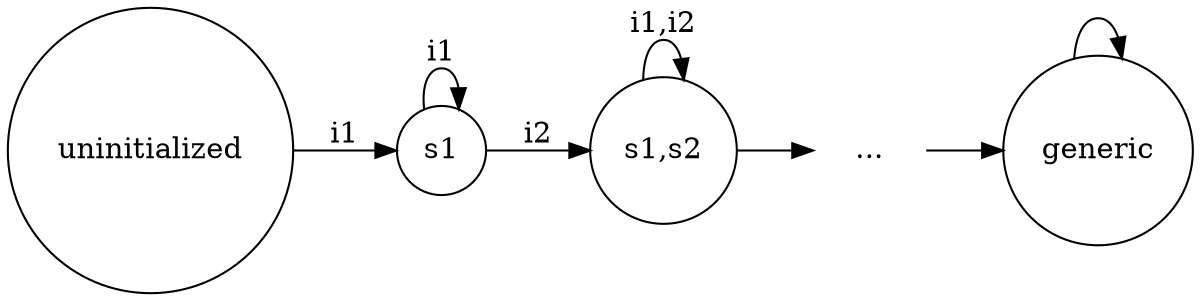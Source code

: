 digraph {
    graph [rankdir=LR];
    node [shape=circle];
    uninitialized -> s1 [label="i1"];
    s1 -> s1 [label="i1"];
    s1 -> s2 [label="i2"];
    s2 -> s2 [label="i1,i2"];
    s2 -> s3;
    s2 [label="s1,s2"];
    s3 [label="...", shape=none];
    s3 -> generic;
    generic -> generic;
}
